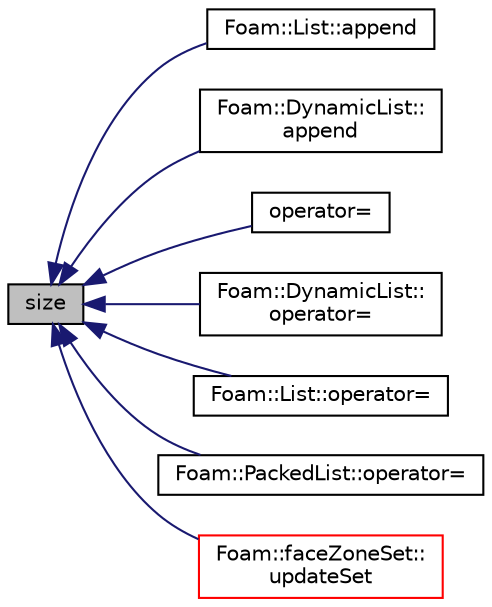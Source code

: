 digraph "size"
{
  bgcolor="transparent";
  edge [fontname="Helvetica",fontsize="10",labelfontname="Helvetica",labelfontsize="10"];
  node [fontname="Helvetica",fontsize="10",shape=record];
  rankdir="LR";
  Node1 [label="size",height=0.2,width=0.4,color="black", fillcolor="grey75", style="filled", fontcolor="black"];
  Node1 -> Node2 [dir="back",color="midnightblue",fontsize="10",style="solid",fontname="Helvetica"];
  Node2 [label="Foam::List::append",height=0.2,width=0.4,color="black",URL="$a01364.html#aadbc672b74ab7f3d279e4e92a447f2ea",tooltip="Append a UIndirectList at the end of this list. "];
  Node1 -> Node3 [dir="back",color="midnightblue",fontsize="10",style="solid",fontname="Helvetica"];
  Node3 [label="Foam::DynamicList::\lappend",height=0.2,width=0.4,color="black",URL="$a00604.html#ae5e044ce7bf5c3fbd6ace649eb511428",tooltip="Append a UIndirectList at the end of this list. "];
  Node1 -> Node4 [dir="back",color="midnightblue",fontsize="10",style="solid",fontname="Helvetica"];
  Node4 [label="operator=",height=0.2,width=0.4,color="black",URL="$a02729.html#a4241f45e3948cf10d0e63391007f91cf",tooltip="Assignment from UIndirectList of addressed elements. "];
  Node1 -> Node5 [dir="back",color="midnightblue",fontsize="10",style="solid",fontname="Helvetica"];
  Node5 [label="Foam::DynamicList::\loperator=",height=0.2,width=0.4,color="black",URL="$a00604.html#af07f8836d0a98573e7e01be2b17e0f48",tooltip="Assignment from DynamicList. "];
  Node1 -> Node6 [dir="back",color="midnightblue",fontsize="10",style="solid",fontname="Helvetica"];
  Node6 [label="Foam::List::operator=",height=0.2,width=0.4,color="black",URL="$a01364.html#a4241f45e3948cf10d0e63391007f91cf",tooltip="Assignment from UIndirectList operator. Takes linear time. "];
  Node1 -> Node7 [dir="back",color="midnightblue",fontsize="10",style="solid",fontname="Helvetica"];
  Node7 [label="Foam::PackedList::operator=",height=0.2,width=0.4,color="black",URL="$a01756.html#ac399b20b2023a7dcf1f1ef25b1cb3da6",tooltip="Assignment operator. "];
  Node1 -> Node8 [dir="back",color="midnightblue",fontsize="10",style="solid",fontname="Helvetica"];
  Node8 [label="Foam::faceZoneSet::\lupdateSet",height=0.2,width=0.4,color="red",URL="$a00743.html#afc9e2e914d3928dd7281d2ac71452052",tooltip="Sort addressing and make faceSet part consistent with addressing. "];
}

